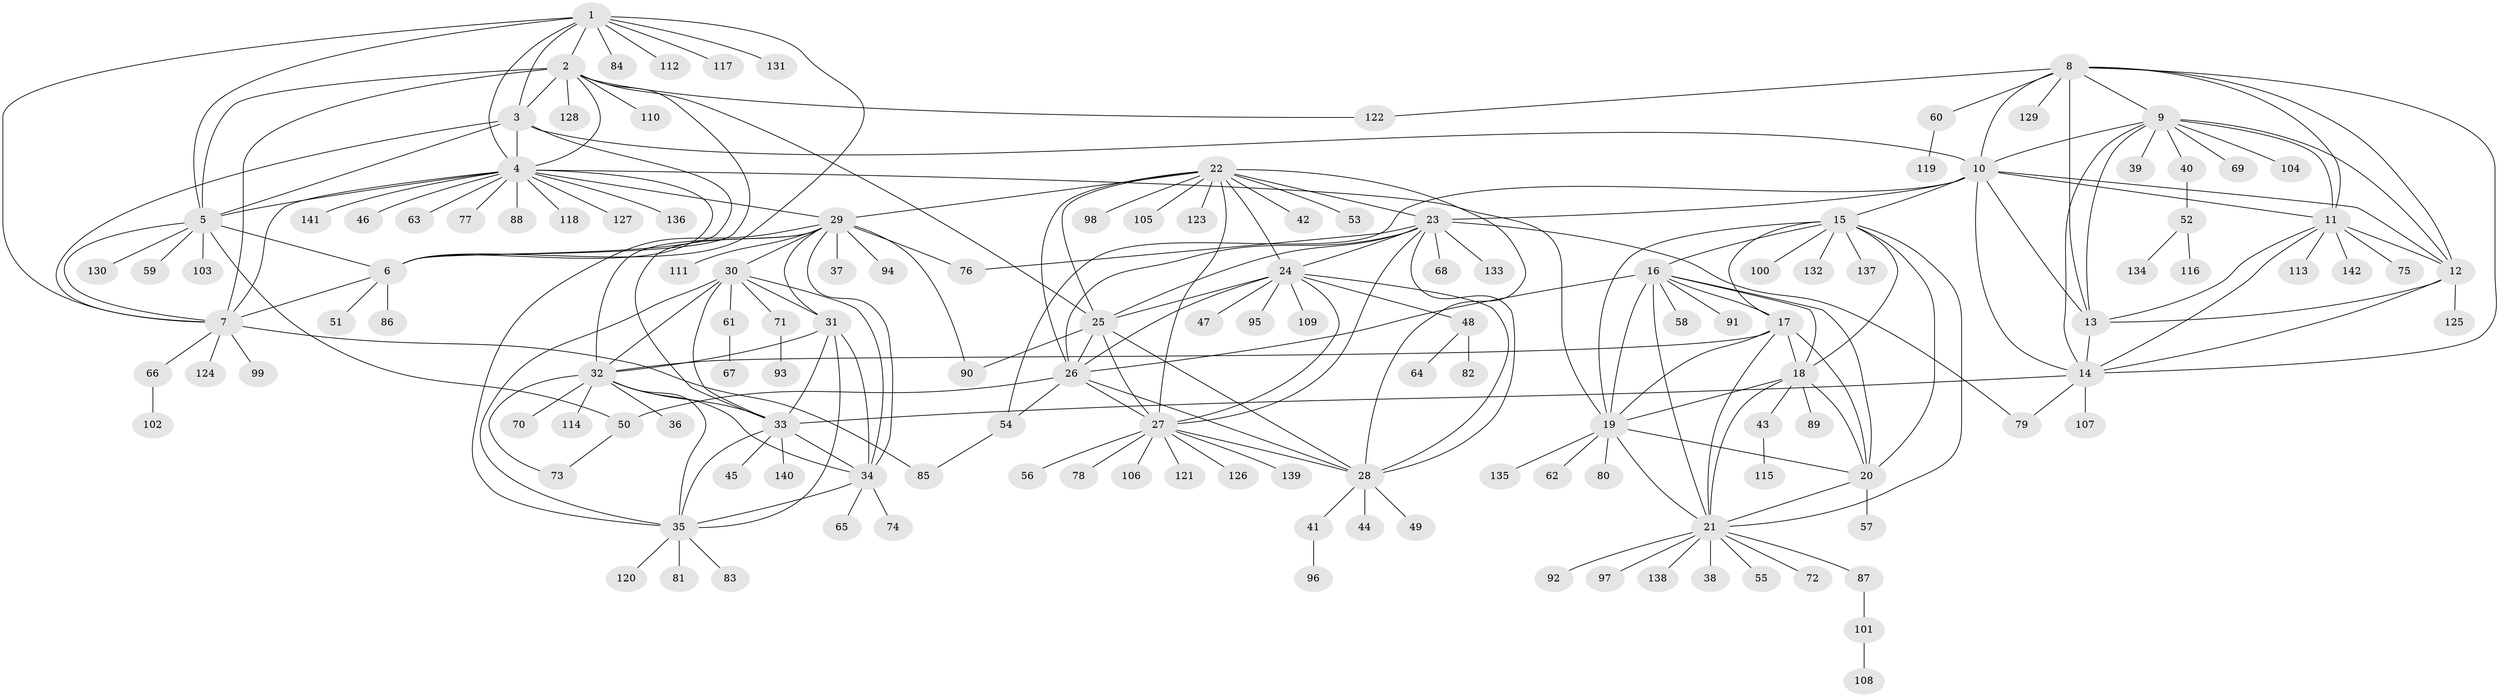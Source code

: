 // Generated by graph-tools (version 1.1) at 2025/55/03/09/25 04:55:16]
// undirected, 142 vertices, 230 edges
graph export_dot {
graph [start="1"]
  node [color=gray90,style=filled];
  1;
  2;
  3;
  4;
  5;
  6;
  7;
  8;
  9;
  10;
  11;
  12;
  13;
  14;
  15;
  16;
  17;
  18;
  19;
  20;
  21;
  22;
  23;
  24;
  25;
  26;
  27;
  28;
  29;
  30;
  31;
  32;
  33;
  34;
  35;
  36;
  37;
  38;
  39;
  40;
  41;
  42;
  43;
  44;
  45;
  46;
  47;
  48;
  49;
  50;
  51;
  52;
  53;
  54;
  55;
  56;
  57;
  58;
  59;
  60;
  61;
  62;
  63;
  64;
  65;
  66;
  67;
  68;
  69;
  70;
  71;
  72;
  73;
  74;
  75;
  76;
  77;
  78;
  79;
  80;
  81;
  82;
  83;
  84;
  85;
  86;
  87;
  88;
  89;
  90;
  91;
  92;
  93;
  94;
  95;
  96;
  97;
  98;
  99;
  100;
  101;
  102;
  103;
  104;
  105;
  106;
  107;
  108;
  109;
  110;
  111;
  112;
  113;
  114;
  115;
  116;
  117;
  118;
  119;
  120;
  121;
  122;
  123;
  124;
  125;
  126;
  127;
  128;
  129;
  130;
  131;
  132;
  133;
  134;
  135;
  136;
  137;
  138;
  139;
  140;
  141;
  142;
  1 -- 2;
  1 -- 3;
  1 -- 4;
  1 -- 5;
  1 -- 6;
  1 -- 7;
  1 -- 84;
  1 -- 112;
  1 -- 117;
  1 -- 131;
  2 -- 3;
  2 -- 4;
  2 -- 5;
  2 -- 6;
  2 -- 7;
  2 -- 25;
  2 -- 110;
  2 -- 122;
  2 -- 128;
  3 -- 4;
  3 -- 5;
  3 -- 6;
  3 -- 7;
  3 -- 10;
  4 -- 5;
  4 -- 6;
  4 -- 7;
  4 -- 19;
  4 -- 29;
  4 -- 46;
  4 -- 63;
  4 -- 77;
  4 -- 88;
  4 -- 118;
  4 -- 127;
  4 -- 136;
  4 -- 141;
  5 -- 6;
  5 -- 7;
  5 -- 50;
  5 -- 59;
  5 -- 103;
  5 -- 130;
  6 -- 7;
  6 -- 51;
  6 -- 86;
  7 -- 66;
  7 -- 85;
  7 -- 99;
  7 -- 124;
  8 -- 9;
  8 -- 10;
  8 -- 11;
  8 -- 12;
  8 -- 13;
  8 -- 14;
  8 -- 60;
  8 -- 122;
  8 -- 129;
  9 -- 10;
  9 -- 11;
  9 -- 12;
  9 -- 13;
  9 -- 14;
  9 -- 39;
  9 -- 40;
  9 -- 69;
  9 -- 104;
  10 -- 11;
  10 -- 12;
  10 -- 13;
  10 -- 14;
  10 -- 15;
  10 -- 23;
  10 -- 54;
  11 -- 12;
  11 -- 13;
  11 -- 14;
  11 -- 75;
  11 -- 113;
  11 -- 142;
  12 -- 13;
  12 -- 14;
  12 -- 125;
  13 -- 14;
  14 -- 33;
  14 -- 79;
  14 -- 107;
  15 -- 16;
  15 -- 17;
  15 -- 18;
  15 -- 19;
  15 -- 20;
  15 -- 21;
  15 -- 100;
  15 -- 132;
  15 -- 137;
  16 -- 17;
  16 -- 18;
  16 -- 19;
  16 -- 20;
  16 -- 21;
  16 -- 26;
  16 -- 58;
  16 -- 91;
  17 -- 18;
  17 -- 19;
  17 -- 20;
  17 -- 21;
  17 -- 32;
  18 -- 19;
  18 -- 20;
  18 -- 21;
  18 -- 43;
  18 -- 89;
  19 -- 20;
  19 -- 21;
  19 -- 62;
  19 -- 80;
  19 -- 135;
  20 -- 21;
  20 -- 57;
  21 -- 38;
  21 -- 55;
  21 -- 72;
  21 -- 87;
  21 -- 92;
  21 -- 97;
  21 -- 138;
  22 -- 23;
  22 -- 24;
  22 -- 25;
  22 -- 26;
  22 -- 27;
  22 -- 28;
  22 -- 29;
  22 -- 42;
  22 -- 53;
  22 -- 98;
  22 -- 105;
  22 -- 123;
  23 -- 24;
  23 -- 25;
  23 -- 26;
  23 -- 27;
  23 -- 28;
  23 -- 68;
  23 -- 76;
  23 -- 79;
  23 -- 133;
  24 -- 25;
  24 -- 26;
  24 -- 27;
  24 -- 28;
  24 -- 47;
  24 -- 48;
  24 -- 95;
  24 -- 109;
  25 -- 26;
  25 -- 27;
  25 -- 28;
  25 -- 90;
  26 -- 27;
  26 -- 28;
  26 -- 50;
  26 -- 54;
  27 -- 28;
  27 -- 56;
  27 -- 78;
  27 -- 106;
  27 -- 121;
  27 -- 126;
  27 -- 139;
  28 -- 41;
  28 -- 44;
  28 -- 49;
  29 -- 30;
  29 -- 31;
  29 -- 32;
  29 -- 33;
  29 -- 34;
  29 -- 35;
  29 -- 37;
  29 -- 76;
  29 -- 90;
  29 -- 94;
  29 -- 111;
  30 -- 31;
  30 -- 32;
  30 -- 33;
  30 -- 34;
  30 -- 35;
  30 -- 61;
  30 -- 71;
  31 -- 32;
  31 -- 33;
  31 -- 34;
  31 -- 35;
  32 -- 33;
  32 -- 34;
  32 -- 35;
  32 -- 36;
  32 -- 70;
  32 -- 73;
  32 -- 114;
  33 -- 34;
  33 -- 35;
  33 -- 45;
  33 -- 140;
  34 -- 35;
  34 -- 65;
  34 -- 74;
  35 -- 81;
  35 -- 83;
  35 -- 120;
  40 -- 52;
  41 -- 96;
  43 -- 115;
  48 -- 64;
  48 -- 82;
  50 -- 73;
  52 -- 116;
  52 -- 134;
  54 -- 85;
  60 -- 119;
  61 -- 67;
  66 -- 102;
  71 -- 93;
  87 -- 101;
  101 -- 108;
}
